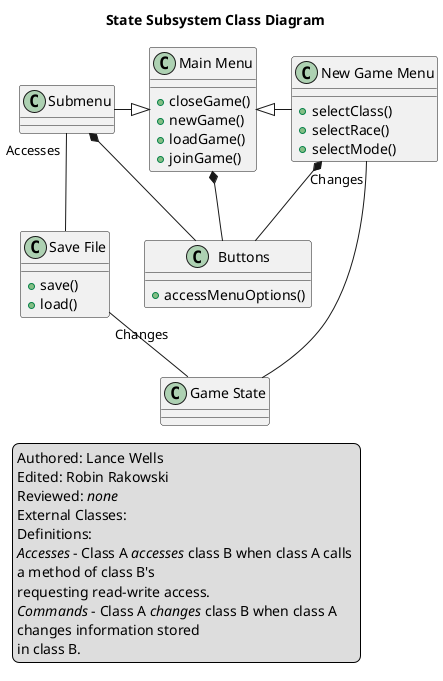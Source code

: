 @startuml
title State Subsystem Class Diagram
legend left
Authored: Lance Wells
Edited: Robin Rakowski
Reviewed: <i>none</i>
External Classes:
Definitions:
<i>Accesses</i> - Class A <i>accesses</i> class B when class A calls 
a method of class B's
requesting read-write access.
<i>Commands</i> - Class A <i>changes</i> class B when class A 
changes information stored
in class B.
endlegend
class Buttons {
+ accessMenuOptions()
}
class "Main Menu" {
+ closeGame()
+ newGame()
+ loadGame()
+ joinGame()
}
class Submenu {
}
class "Save File" {
+ save()
+ load()
}
class "New Game Menu" {
+ selectClass()
+ selectRace()
+ selectMode()
}
class "Game State" {
}
Buttons -up-* "Main Menu"
Buttons -up-* "Submenu"
Buttons -up-* "New Game Menu"
"Main Menu" <|-left- "Submenu"
"Main Menu" <|-right- "New Game Menu"
Submenu "Accesses" -down- "Save File"
"Save File" "Changes" -down- "Game State"
"New Game Menu" "Changes" -down- "Game State"
@enduml
